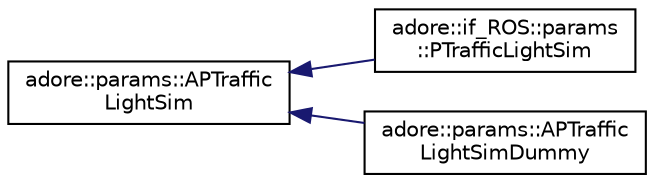 digraph "Graphical Class Hierarchy"
{
 // LATEX_PDF_SIZE
  edge [fontname="Helvetica",fontsize="10",labelfontname="Helvetica",labelfontsize="10"];
  node [fontname="Helvetica",fontsize="10",shape=record];
  rankdir="LR";
  Node0 [label="adore::params::APTraffic\lLightSim",height=0.2,width=0.4,color="black", fillcolor="white", style="filled",URL="$classadore_1_1params_1_1APTrafficLightSim.html",tooltip="abstract class containing parameters to configure aspects of the map provider"];
  Node0 -> Node1 [dir="back",color="midnightblue",fontsize="10",style="solid",fontname="Helvetica"];
  Node1 [label="adore::if_ROS::params\l::PTrafficLightSim",height=0.2,width=0.4,color="black", fillcolor="white", style="filled",URL="$classadore_1_1if__ROS_1_1params_1_1PTrafficLightSim.html",tooltip=" "];
  Node0 -> Node2 [dir="back",color="midnightblue",fontsize="10",style="solid",fontname="Helvetica"];
  Node2 [label="adore::params::APTraffic\lLightSimDummy",height=0.2,width=0.4,color="black", fillcolor="white", style="filled",URL="$classadore_1_1params_1_1APTrafficLightSimDummy.html",tooltip="a dummy implementation for testing purposes"];
}
